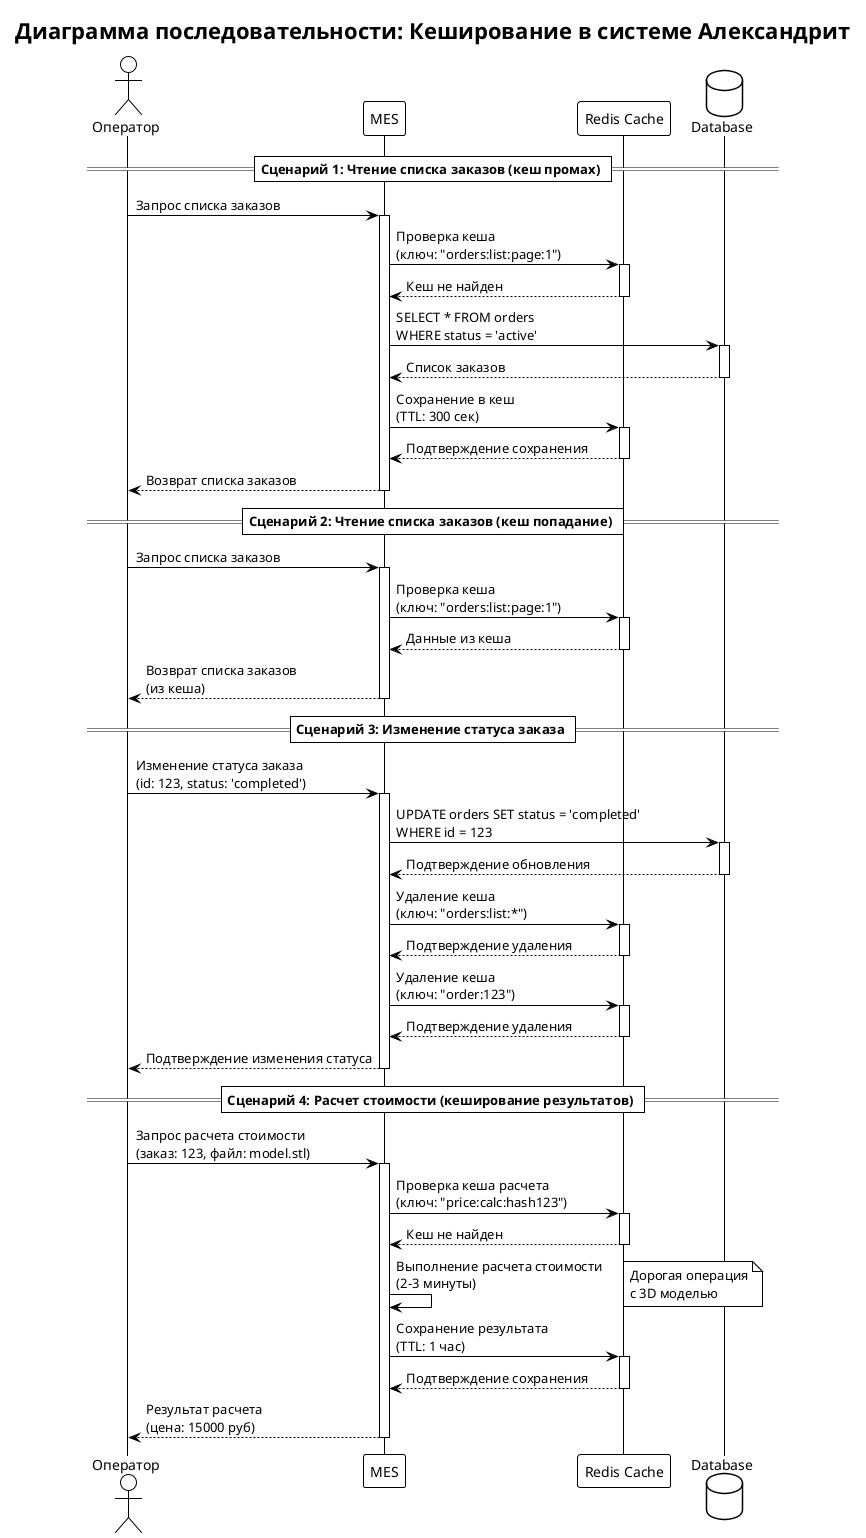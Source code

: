 @startuml
!theme plain
title Диаграмма последовательности: Кеширование в системе Александрит

actor "Оператор" as Operator
participant "MES" as MES
participant "Redis Cache" as Redis
database "Database" as DB

== Сценарий 1: Чтение списка заказов (кеш промах) ==

Operator -> MES: Запрос списка заказов
activate MES

MES -> Redis: Проверка кеша\n(ключ: "orders:list:page:1")
activate Redis
Redis --> MES: Кеш не найден
deactivate Redis

MES -> DB: SELECT * FROM orders\nWHERE status = 'active'
activate DB
DB --> MES: Список заказов
deactivate DB

MES -> Redis: Сохранение в кеш\n(TTL: 300 сек)
activate Redis
Redis --> MES: Подтверждение сохранения
deactivate Redis

MES --> Operator: Возврат списка заказов
deactivate MES

== Сценарий 2: Чтение списка заказов (кеш попадание) ==

Operator -> MES: Запрос списка заказов
activate MES

MES -> Redis: Проверка кеша\n(ключ: "orders:list:page:1")
activate Redis
Redis --> MES: Данные из кеша
deactivate Redis

MES --> Operator: Возврат списка заказов\n(из кеша)
deactivate MES

== Сценарий 3: Изменение статуса заказа ==

Operator -> MES: Изменение статуса заказа\n(id: 123, status: 'completed')
activate MES

MES -> DB: UPDATE orders SET status = 'completed'\nWHERE id = 123
activate DB
DB --> MES: Подтверждение обновления
deactivate DB

MES -> Redis: Удаление кеша\n(ключ: "orders:list:*")
activate Redis
Redis --> MES: Подтверждение удаления
deactivate Redis

MES -> Redis: Удаление кеша\n(ключ: "order:123")
activate Redis
Redis --> MES: Подтверждение удаления
deactivate Redis

MES --> Operator: Подтверждение изменения статуса
deactivate MES

== Сценарий 4: Расчет стоимости (кеширование результатов) ==

Operator -> MES: Запрос расчета стоимости\n(заказ: 123, файл: model.stl)
activate MES

MES -> Redis: Проверка кеша расчета\n(ключ: "price:calc:hash123")
activate Redis
Redis --> MES: Кеш не найден
deactivate Redis

MES -> MES: Выполнение расчета стоимости\n(2-3 минуты)
note right: Дорогая операция\nс 3D моделью

MES -> Redis: Сохранение результата\n(TTL: 1 час)
activate Redis
Redis --> MES: Подтверждение сохранения
deactivate Redis

MES --> Operator: Результат расчета\n(цена: 15000 руб)
deactivate MES

@enduml
